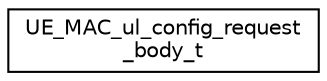 digraph "Graphical Class Hierarchy"
{
 // LATEX_PDF_SIZE
  edge [fontname="Helvetica",fontsize="10",labelfontname="Helvetica",labelfontsize="10"];
  node [fontname="Helvetica",fontsize="10",shape=record];
  rankdir="LR";
  Node0 [label="UE_MAC_ul_config_request\l_body_t",height=0.2,width=0.4,color="black", fillcolor="white", style="filled",URL="$structUE__MAC__ul__config__request__body__t.html",tooltip=" "];
}
